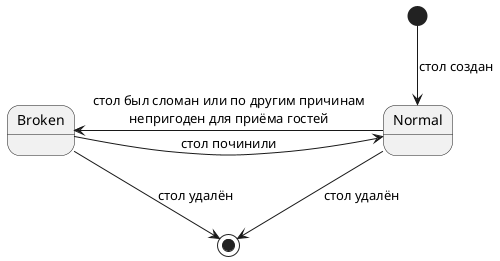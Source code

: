 @startuml Диаграмма состояний для столов

' title
'     Диаграмма состояний для столов
' end title

[*] --> Normal : стол создан
Normal -left-> Broken : стол был сломан или по другим причинам\nнепригоден для приёма гостей
Broken -right-> Normal : стол починили
Normal --> [*] : стол удалён
Broken --> [*] : стол удалён

@enduml